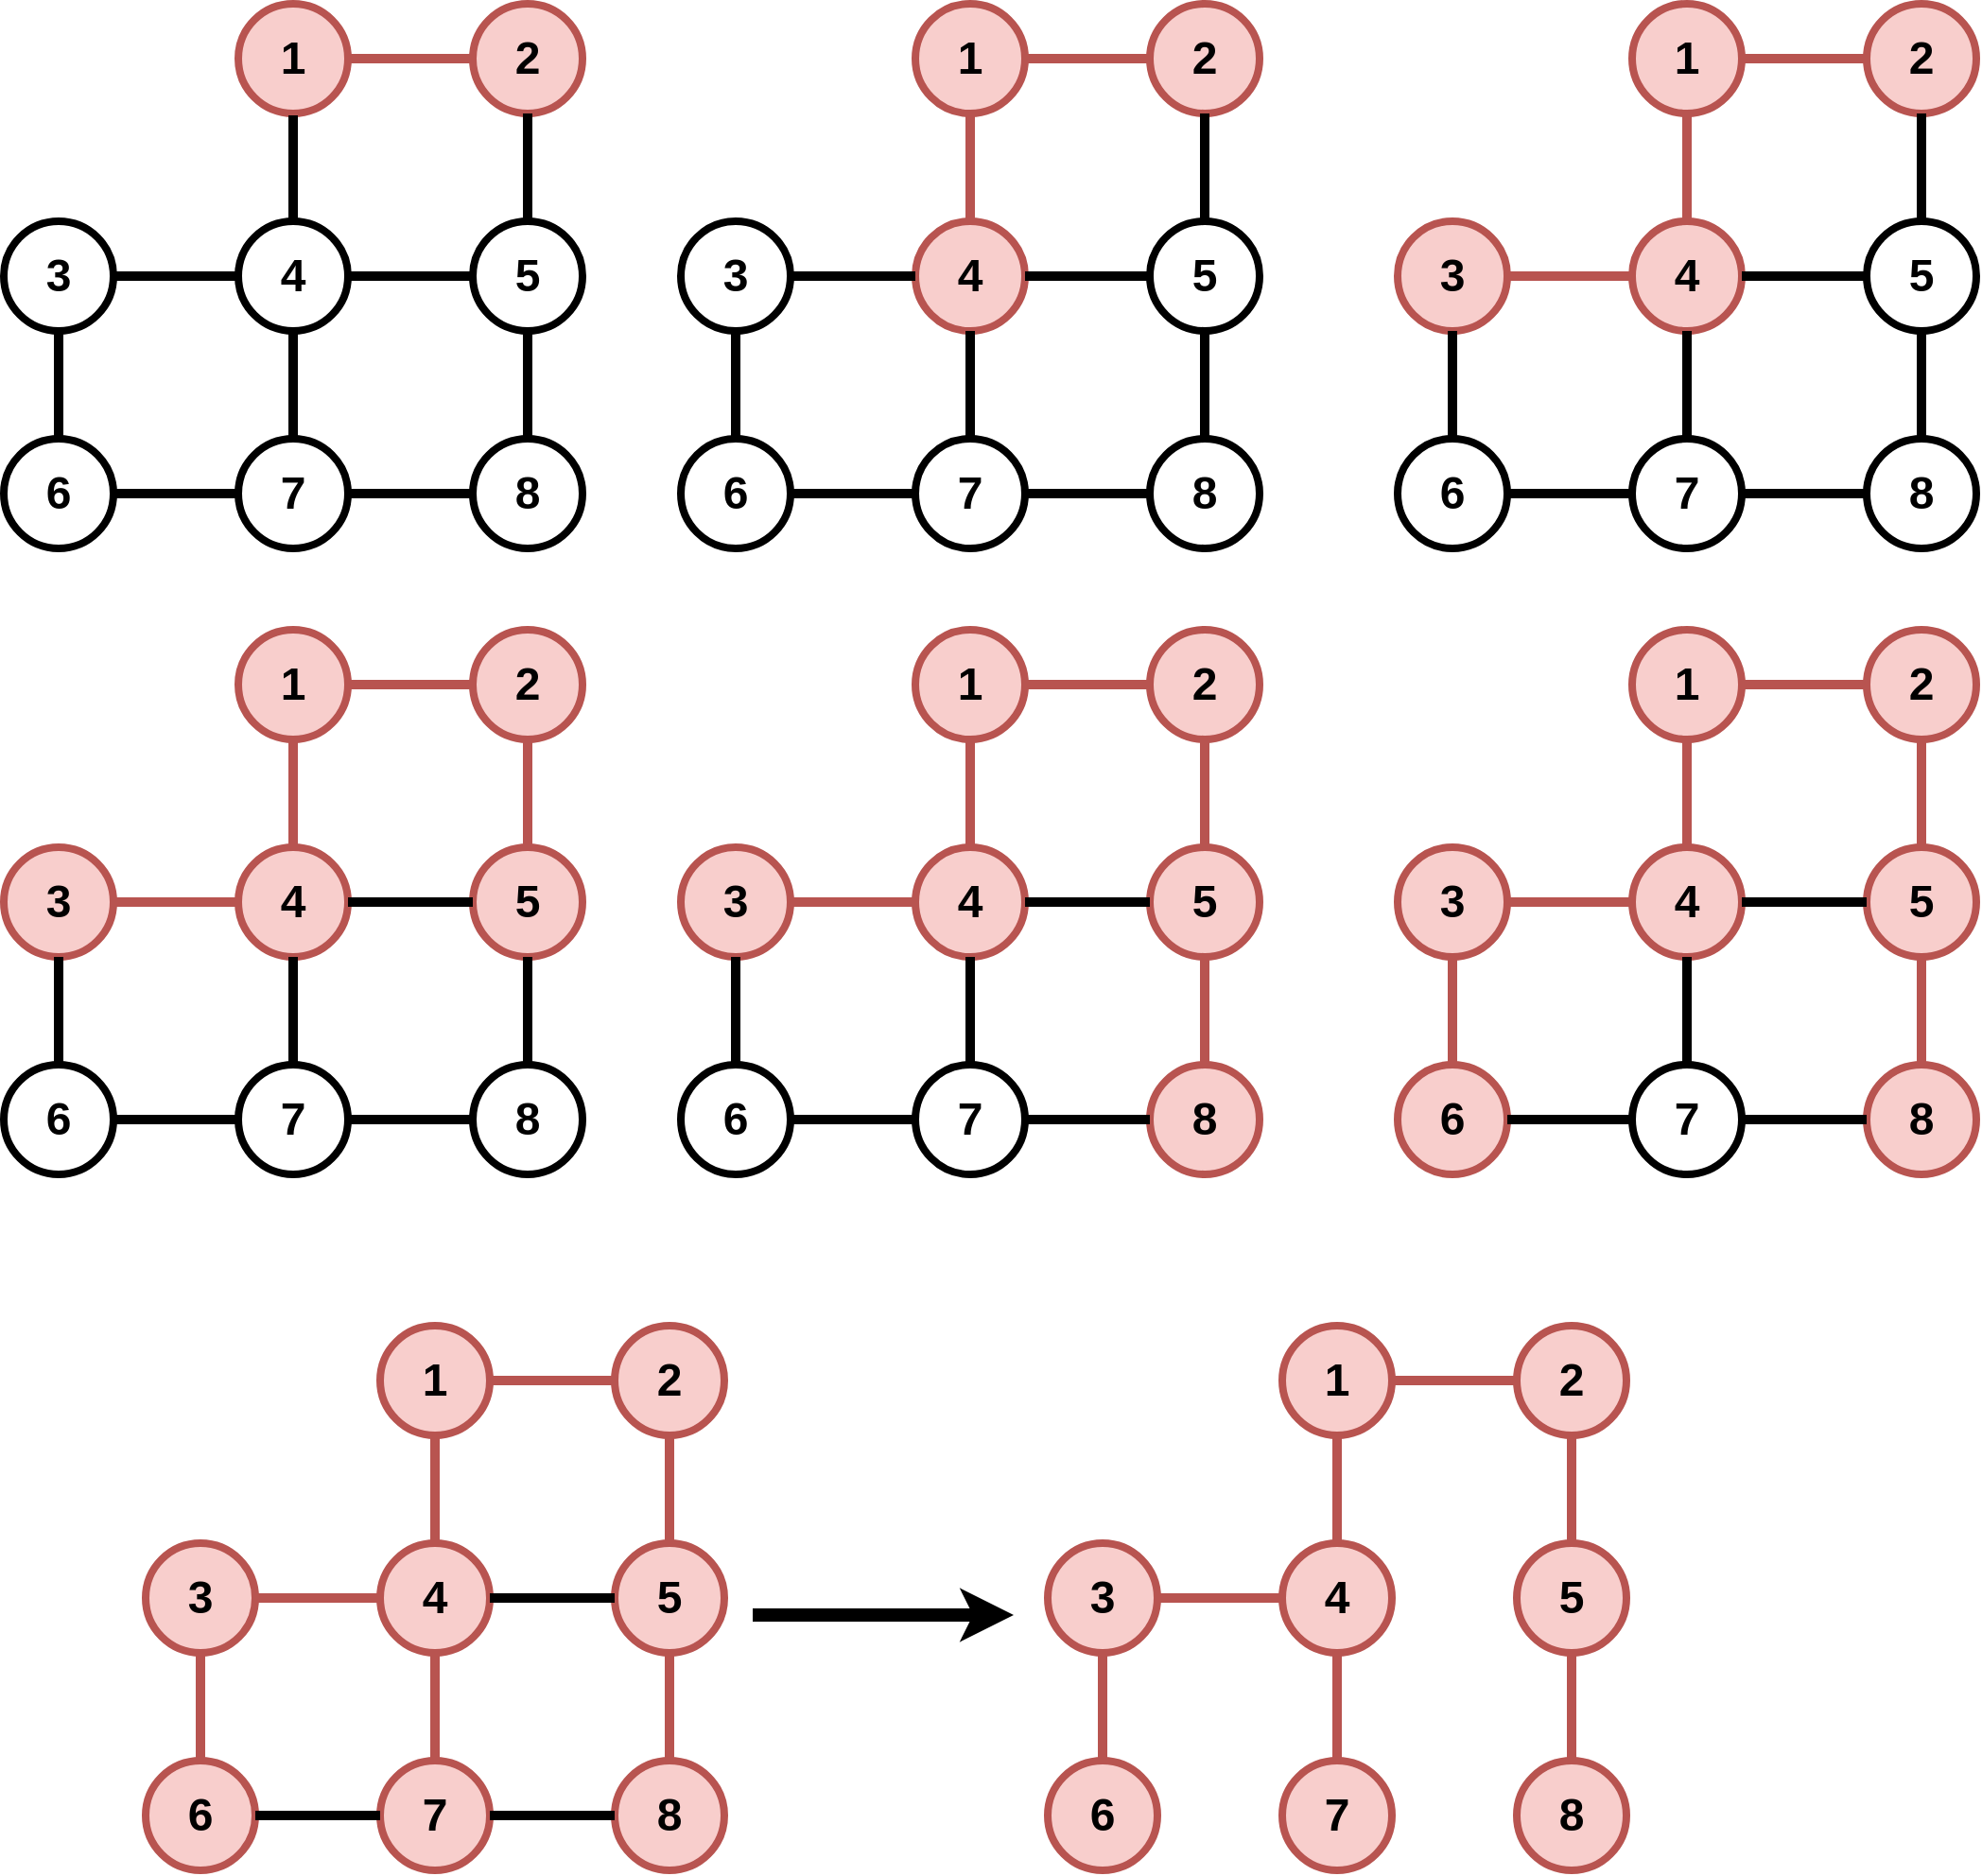 <mxfile version="14.5.3" type="github">
  <diagram id="SDt0p8l2V6yw5y0TENtQ" name="Page-1">
    <mxGraphModel dx="1837" dy="1023" grid="0" gridSize="10" guides="1" tooltips="1" connect="1" arrows="1" fold="1" page="0" pageScale="1" pageWidth="827" pageHeight="1169" math="0" shadow="0">
      <root>
        <mxCell id="0" />
        <mxCell id="1" parent="0" />
        <mxCell id="Is3CKdgfEzN740zztrkw-25" value="&lt;b&gt;&lt;font style=&quot;font-size: 24px&quot;&gt;1&lt;/font&gt;&lt;/b&gt;" style="ellipse;whiteSpace=wrap;html=1;aspect=fixed;strokeWidth=4;perimeterSpacing=1;fillColor=#f8cecc;strokeColor=#b85450;" vertex="1" parent="1">
          <mxGeometry x="338" y="142" width="58" height="58" as="geometry" />
        </mxCell>
        <mxCell id="Is3CKdgfEzN740zztrkw-33" value="&lt;span style=&quot;font-size: 24px&quot;&gt;&lt;b&gt;2&lt;/b&gt;&lt;/span&gt;" style="ellipse;whiteSpace=wrap;html=1;aspect=fixed;strokeWidth=4;fillColor=#f8cecc;strokeColor=#b85450;" vertex="1" parent="1">
          <mxGeometry x="462" y="142" width="58" height="58" as="geometry" />
        </mxCell>
        <mxCell id="Is3CKdgfEzN740zztrkw-34" value="&lt;span style=&quot;font-size: 24px&quot;&gt;&lt;b&gt;4&lt;/b&gt;&lt;/span&gt;" style="ellipse;whiteSpace=wrap;html=1;aspect=fixed;strokeWidth=4;" vertex="1" parent="1">
          <mxGeometry x="338" y="257" width="58" height="58" as="geometry" />
        </mxCell>
        <mxCell id="Is3CKdgfEzN740zztrkw-35" value="&lt;span style=&quot;font-size: 24px&quot;&gt;&lt;b&gt;3&lt;/b&gt;&lt;/span&gt;" style="ellipse;whiteSpace=wrap;html=1;aspect=fixed;strokeWidth=4;" vertex="1" parent="1">
          <mxGeometry x="214" y="257" width="58" height="58" as="geometry" />
        </mxCell>
        <mxCell id="Is3CKdgfEzN740zztrkw-36" value="&lt;span style=&quot;font-size: 24px&quot;&gt;&lt;b&gt;6&lt;/b&gt;&lt;/span&gt;" style="ellipse;whiteSpace=wrap;html=1;aspect=fixed;strokeWidth=4;" vertex="1" parent="1">
          <mxGeometry x="214" y="372" width="58" height="58" as="geometry" />
        </mxCell>
        <mxCell id="Is3CKdgfEzN740zztrkw-37" value="&lt;span style=&quot;font-size: 24px&quot;&gt;&lt;b&gt;5&lt;/b&gt;&lt;/span&gt;" style="ellipse;whiteSpace=wrap;html=1;aspect=fixed;strokeWidth=4;" vertex="1" parent="1">
          <mxGeometry x="462" y="257" width="58" height="58" as="geometry" />
        </mxCell>
        <mxCell id="Is3CKdgfEzN740zztrkw-38" value="&lt;span style=&quot;font-size: 24px&quot;&gt;&lt;b&gt;7&lt;/b&gt;&lt;/span&gt;" style="ellipse;whiteSpace=wrap;html=1;aspect=fixed;strokeWidth=4;" vertex="1" parent="1">
          <mxGeometry x="338" y="372" width="58" height="58" as="geometry" />
        </mxCell>
        <mxCell id="Is3CKdgfEzN740zztrkw-39" value="&lt;span style=&quot;font-size: 24px&quot;&gt;&lt;b&gt;8&lt;/b&gt;&lt;/span&gt;" style="ellipse;whiteSpace=wrap;html=1;aspect=fixed;strokeWidth=4;" vertex="1" parent="1">
          <mxGeometry x="462" y="372" width="58" height="58" as="geometry" />
        </mxCell>
        <mxCell id="Is3CKdgfEzN740zztrkw-40" value="" style="endArrow=none;html=1;entryX=0.5;entryY=1;entryDx=0;entryDy=0;exitX=0.5;exitY=0;exitDx=0;exitDy=0;strokeWidth=5;" edge="1" parent="1" source="Is3CKdgfEzN740zztrkw-37" target="Is3CKdgfEzN740zztrkw-33">
          <mxGeometry width="50" height="50" relative="1" as="geometry">
            <mxPoint x="387" y="297" as="sourcePoint" />
            <mxPoint x="437" y="247" as="targetPoint" />
          </mxGeometry>
        </mxCell>
        <mxCell id="Is3CKdgfEzN740zztrkw-41" value="" style="endArrow=none;html=1;entryX=0.5;entryY=1;entryDx=0;entryDy=0;exitX=0.5;exitY=0;exitDx=0;exitDy=0;strokeWidth=5;" edge="1" parent="1" source="Is3CKdgfEzN740zztrkw-34" target="Is3CKdgfEzN740zztrkw-25">
          <mxGeometry width="50" height="50" relative="1" as="geometry">
            <mxPoint x="501" y="267" as="sourcePoint" />
            <mxPoint x="501" y="210" as="targetPoint" />
          </mxGeometry>
        </mxCell>
        <mxCell id="Is3CKdgfEzN740zztrkw-42" value="" style="endArrow=none;html=1;entryX=1;entryY=0.5;entryDx=0;entryDy=0;exitX=0;exitY=0.5;exitDx=0;exitDy=0;strokeWidth=5;fillColor=#f8cecc;strokeColor=#b85450;" edge="1" parent="1" source="Is3CKdgfEzN740zztrkw-33" target="Is3CKdgfEzN740zztrkw-25">
          <mxGeometry width="50" height="50" relative="1" as="geometry">
            <mxPoint x="511" y="277" as="sourcePoint" />
            <mxPoint x="511" y="220" as="targetPoint" />
          </mxGeometry>
        </mxCell>
        <mxCell id="Is3CKdgfEzN740zztrkw-43" value="" style="endArrow=none;html=1;entryX=1;entryY=0.5;entryDx=0;entryDy=0;strokeWidth=5;exitX=0;exitY=0.5;exitDx=0;exitDy=0;" edge="1" parent="1" source="Is3CKdgfEzN740zztrkw-37" target="Is3CKdgfEzN740zztrkw-34">
          <mxGeometry width="50" height="50" relative="1" as="geometry">
            <mxPoint x="447" y="309" as="sourcePoint" />
            <mxPoint x="521" y="230" as="targetPoint" />
          </mxGeometry>
        </mxCell>
        <mxCell id="Is3CKdgfEzN740zztrkw-44" value="" style="endArrow=none;html=1;entryX=0.5;entryY=0;entryDx=0;entryDy=0;exitX=0.5;exitY=1;exitDx=0;exitDy=0;strokeWidth=5;" edge="1" parent="1" source="Is3CKdgfEzN740zztrkw-37" target="Is3CKdgfEzN740zztrkw-39">
          <mxGeometry width="50" height="50" relative="1" as="geometry">
            <mxPoint x="531" y="297" as="sourcePoint" />
            <mxPoint x="531" y="240" as="targetPoint" />
          </mxGeometry>
        </mxCell>
        <mxCell id="Is3CKdgfEzN740zztrkw-46" value="" style="endArrow=none;html=1;exitX=0;exitY=0.5;exitDx=0;exitDy=0;strokeWidth=5;entryX=1;entryY=0.5;entryDx=0;entryDy=0;" edge="1" parent="1" source="Is3CKdgfEzN740zztrkw-39" target="Is3CKdgfEzN740zztrkw-38">
          <mxGeometry width="50" height="50" relative="1" as="geometry">
            <mxPoint x="501" y="325" as="sourcePoint" />
            <mxPoint x="412" y="429" as="targetPoint" />
          </mxGeometry>
        </mxCell>
        <mxCell id="Is3CKdgfEzN740zztrkw-47" value="" style="endArrow=none;html=1;entryX=0.5;entryY=0;entryDx=0;entryDy=0;exitX=0.5;exitY=1;exitDx=0;exitDy=0;strokeWidth=5;" edge="1" parent="1" source="Is3CKdgfEzN740zztrkw-34" target="Is3CKdgfEzN740zztrkw-38">
          <mxGeometry width="50" height="50" relative="1" as="geometry">
            <mxPoint x="511" y="335" as="sourcePoint" />
            <mxPoint x="511" y="392" as="targetPoint" />
          </mxGeometry>
        </mxCell>
        <mxCell id="Is3CKdgfEzN740zztrkw-48" value="" style="endArrow=none;html=1;entryX=1;entryY=0.5;entryDx=0;entryDy=0;exitX=0;exitY=0.5;exitDx=0;exitDy=0;strokeWidth=5;" edge="1" parent="1" source="Is3CKdgfEzN740zztrkw-38" target="Is3CKdgfEzN740zztrkw-36">
          <mxGeometry width="50" height="50" relative="1" as="geometry">
            <mxPoint x="521" y="345" as="sourcePoint" />
            <mxPoint x="521" y="402" as="targetPoint" />
          </mxGeometry>
        </mxCell>
        <mxCell id="Is3CKdgfEzN740zztrkw-49" value="" style="endArrow=none;html=1;entryX=0;entryY=0.5;entryDx=0;entryDy=0;exitX=1;exitY=0.5;exitDx=0;exitDy=0;strokeWidth=5;" edge="1" parent="1" source="Is3CKdgfEzN740zztrkw-35" target="Is3CKdgfEzN740zztrkw-34">
          <mxGeometry width="50" height="50" relative="1" as="geometry">
            <mxPoint x="531" y="355" as="sourcePoint" />
            <mxPoint x="531" y="412" as="targetPoint" />
          </mxGeometry>
        </mxCell>
        <mxCell id="Is3CKdgfEzN740zztrkw-50" value="" style="endArrow=none;html=1;entryX=0.5;entryY=1;entryDx=0;entryDy=0;exitX=0.5;exitY=0;exitDx=0;exitDy=0;strokeWidth=5;" edge="1" parent="1" source="Is3CKdgfEzN740zztrkw-36" target="Is3CKdgfEzN740zztrkw-35">
          <mxGeometry width="50" height="50" relative="1" as="geometry">
            <mxPoint x="541" y="365" as="sourcePoint" />
            <mxPoint x="541" y="422" as="targetPoint" />
          </mxGeometry>
        </mxCell>
        <mxCell id="Is3CKdgfEzN740zztrkw-52" value="&lt;b&gt;&lt;font style=&quot;font-size: 24px&quot;&gt;1&lt;/font&gt;&lt;/b&gt;" style="ellipse;whiteSpace=wrap;html=1;aspect=fixed;strokeWidth=4;perimeterSpacing=1;fillColor=#f8cecc;strokeColor=#b85450;" vertex="1" parent="1">
          <mxGeometry x="696" y="142" width="58" height="58" as="geometry" />
        </mxCell>
        <mxCell id="Is3CKdgfEzN740zztrkw-53" value="&lt;span style=&quot;font-size: 24px&quot;&gt;&lt;b&gt;2&lt;/b&gt;&lt;/span&gt;" style="ellipse;whiteSpace=wrap;html=1;aspect=fixed;strokeWidth=4;fillColor=#f8cecc;strokeColor=#b85450;" vertex="1" parent="1">
          <mxGeometry x="820" y="142" width="58" height="58" as="geometry" />
        </mxCell>
        <mxCell id="Is3CKdgfEzN740zztrkw-54" value="&lt;span style=&quot;font-size: 24px&quot;&gt;&lt;b&gt;4&lt;/b&gt;&lt;/span&gt;" style="ellipse;whiteSpace=wrap;html=1;aspect=fixed;strokeWidth=4;fillColor=#f8cecc;strokeColor=#b85450;" vertex="1" parent="1">
          <mxGeometry x="696" y="257" width="58" height="58" as="geometry" />
        </mxCell>
        <mxCell id="Is3CKdgfEzN740zztrkw-55" value="&lt;span style=&quot;font-size: 24px&quot;&gt;&lt;b&gt;3&lt;/b&gt;&lt;/span&gt;" style="ellipse;whiteSpace=wrap;html=1;aspect=fixed;strokeWidth=4;" vertex="1" parent="1">
          <mxGeometry x="572" y="257" width="58" height="58" as="geometry" />
        </mxCell>
        <mxCell id="Is3CKdgfEzN740zztrkw-56" value="&lt;span style=&quot;font-size: 24px&quot;&gt;&lt;b&gt;6&lt;/b&gt;&lt;/span&gt;" style="ellipse;whiteSpace=wrap;html=1;aspect=fixed;strokeWidth=4;" vertex="1" parent="1">
          <mxGeometry x="572" y="372" width="58" height="58" as="geometry" />
        </mxCell>
        <mxCell id="Is3CKdgfEzN740zztrkw-57" value="&lt;span style=&quot;font-size: 24px&quot;&gt;&lt;b&gt;5&lt;/b&gt;&lt;/span&gt;" style="ellipse;whiteSpace=wrap;html=1;aspect=fixed;strokeWidth=4;" vertex="1" parent="1">
          <mxGeometry x="820" y="257" width="58" height="58" as="geometry" />
        </mxCell>
        <mxCell id="Is3CKdgfEzN740zztrkw-58" value="&lt;span style=&quot;font-size: 24px&quot;&gt;&lt;b&gt;7&lt;/b&gt;&lt;/span&gt;" style="ellipse;whiteSpace=wrap;html=1;aspect=fixed;strokeWidth=4;" vertex="1" parent="1">
          <mxGeometry x="696" y="372" width="58" height="58" as="geometry" />
        </mxCell>
        <mxCell id="Is3CKdgfEzN740zztrkw-59" value="&lt;span style=&quot;font-size: 24px&quot;&gt;&lt;b&gt;8&lt;/b&gt;&lt;/span&gt;" style="ellipse;whiteSpace=wrap;html=1;aspect=fixed;strokeWidth=4;" vertex="1" parent="1">
          <mxGeometry x="820" y="372" width="58" height="58" as="geometry" />
        </mxCell>
        <mxCell id="Is3CKdgfEzN740zztrkw-60" value="" style="endArrow=none;html=1;entryX=0.5;entryY=1;entryDx=0;entryDy=0;exitX=0.5;exitY=0;exitDx=0;exitDy=0;strokeWidth=5;" edge="1" parent="1" source="Is3CKdgfEzN740zztrkw-57" target="Is3CKdgfEzN740zztrkw-53">
          <mxGeometry width="50" height="50" relative="1" as="geometry">
            <mxPoint x="745" y="297" as="sourcePoint" />
            <mxPoint x="795" y="247" as="targetPoint" />
          </mxGeometry>
        </mxCell>
        <mxCell id="Is3CKdgfEzN740zztrkw-61" value="" style="endArrow=none;html=1;entryX=0.5;entryY=1;entryDx=0;entryDy=0;exitX=0.5;exitY=0;exitDx=0;exitDy=0;strokeWidth=5;fillColor=#f8cecc;strokeColor=#b85450;" edge="1" parent="1" source="Is3CKdgfEzN740zztrkw-54" target="Is3CKdgfEzN740zztrkw-52">
          <mxGeometry width="50" height="50" relative="1" as="geometry">
            <mxPoint x="859" y="267" as="sourcePoint" />
            <mxPoint x="859" y="210" as="targetPoint" />
          </mxGeometry>
        </mxCell>
        <mxCell id="Is3CKdgfEzN740zztrkw-62" value="" style="endArrow=none;html=1;entryX=1;entryY=0.5;entryDx=0;entryDy=0;exitX=0;exitY=0.5;exitDx=0;exitDy=0;strokeWidth=5;fillColor=#f8cecc;strokeColor=#b85450;" edge="1" parent="1" source="Is3CKdgfEzN740zztrkw-53" target="Is3CKdgfEzN740zztrkw-52">
          <mxGeometry width="50" height="50" relative="1" as="geometry">
            <mxPoint x="869" y="277" as="sourcePoint" />
            <mxPoint x="869" y="220" as="targetPoint" />
          </mxGeometry>
        </mxCell>
        <mxCell id="Is3CKdgfEzN740zztrkw-63" value="" style="endArrow=none;html=1;entryX=1;entryY=0.5;entryDx=0;entryDy=0;strokeWidth=5;exitX=0;exitY=0.5;exitDx=0;exitDy=0;" edge="1" parent="1" source="Is3CKdgfEzN740zztrkw-57" target="Is3CKdgfEzN740zztrkw-54">
          <mxGeometry width="50" height="50" relative="1" as="geometry">
            <mxPoint x="805" y="309" as="sourcePoint" />
            <mxPoint x="879" y="230" as="targetPoint" />
          </mxGeometry>
        </mxCell>
        <mxCell id="Is3CKdgfEzN740zztrkw-64" value="" style="endArrow=none;html=1;entryX=0.5;entryY=0;entryDx=0;entryDy=0;exitX=0.5;exitY=1;exitDx=0;exitDy=0;strokeWidth=5;" edge="1" parent="1" source="Is3CKdgfEzN740zztrkw-57" target="Is3CKdgfEzN740zztrkw-59">
          <mxGeometry width="50" height="50" relative="1" as="geometry">
            <mxPoint x="889" y="297" as="sourcePoint" />
            <mxPoint x="889" y="240" as="targetPoint" />
          </mxGeometry>
        </mxCell>
        <mxCell id="Is3CKdgfEzN740zztrkw-65" value="" style="endArrow=none;html=1;exitX=0;exitY=0.5;exitDx=0;exitDy=0;strokeWidth=5;entryX=1;entryY=0.5;entryDx=0;entryDy=0;" edge="1" parent="1" source="Is3CKdgfEzN740zztrkw-59" target="Is3CKdgfEzN740zztrkw-58">
          <mxGeometry width="50" height="50" relative="1" as="geometry">
            <mxPoint x="859" y="325" as="sourcePoint" />
            <mxPoint x="770" y="429" as="targetPoint" />
          </mxGeometry>
        </mxCell>
        <mxCell id="Is3CKdgfEzN740zztrkw-66" value="" style="endArrow=none;html=1;entryX=0.5;entryY=0;entryDx=0;entryDy=0;exitX=0.5;exitY=1;exitDx=0;exitDy=0;strokeWidth=5;" edge="1" parent="1" source="Is3CKdgfEzN740zztrkw-54" target="Is3CKdgfEzN740zztrkw-58">
          <mxGeometry width="50" height="50" relative="1" as="geometry">
            <mxPoint x="869" y="335" as="sourcePoint" />
            <mxPoint x="869" y="392" as="targetPoint" />
          </mxGeometry>
        </mxCell>
        <mxCell id="Is3CKdgfEzN740zztrkw-67" value="" style="endArrow=none;html=1;entryX=1;entryY=0.5;entryDx=0;entryDy=0;exitX=0;exitY=0.5;exitDx=0;exitDy=0;strokeWidth=5;" edge="1" parent="1" source="Is3CKdgfEzN740zztrkw-58" target="Is3CKdgfEzN740zztrkw-56">
          <mxGeometry width="50" height="50" relative="1" as="geometry">
            <mxPoint x="879" y="345" as="sourcePoint" />
            <mxPoint x="879" y="402" as="targetPoint" />
          </mxGeometry>
        </mxCell>
        <mxCell id="Is3CKdgfEzN740zztrkw-68" value="" style="endArrow=none;html=1;entryX=0;entryY=0.5;entryDx=0;entryDy=0;exitX=1;exitY=0.5;exitDx=0;exitDy=0;strokeWidth=5;" edge="1" parent="1" source="Is3CKdgfEzN740zztrkw-55" target="Is3CKdgfEzN740zztrkw-54">
          <mxGeometry width="50" height="50" relative="1" as="geometry">
            <mxPoint x="889" y="355" as="sourcePoint" />
            <mxPoint x="889" y="412" as="targetPoint" />
          </mxGeometry>
        </mxCell>
        <mxCell id="Is3CKdgfEzN740zztrkw-69" value="" style="endArrow=none;html=1;entryX=0.5;entryY=1;entryDx=0;entryDy=0;exitX=0.5;exitY=0;exitDx=0;exitDy=0;strokeWidth=5;" edge="1" parent="1" source="Is3CKdgfEzN740zztrkw-56" target="Is3CKdgfEzN740zztrkw-55">
          <mxGeometry width="50" height="50" relative="1" as="geometry">
            <mxPoint x="899" y="365" as="sourcePoint" />
            <mxPoint x="899" y="422" as="targetPoint" />
          </mxGeometry>
        </mxCell>
        <mxCell id="Is3CKdgfEzN740zztrkw-88" value="&lt;b&gt;&lt;font style=&quot;font-size: 24px&quot;&gt;1&lt;/font&gt;&lt;/b&gt;" style="ellipse;whiteSpace=wrap;html=1;aspect=fixed;strokeWidth=4;perimeterSpacing=1;fillColor=#f8cecc;strokeColor=#b85450;" vertex="1" parent="1">
          <mxGeometry x="1075" y="142" width="58" height="58" as="geometry" />
        </mxCell>
        <mxCell id="Is3CKdgfEzN740zztrkw-89" value="&lt;span style=&quot;font-size: 24px&quot;&gt;&lt;b&gt;2&lt;/b&gt;&lt;/span&gt;" style="ellipse;whiteSpace=wrap;html=1;aspect=fixed;strokeWidth=4;fillColor=#f8cecc;strokeColor=#b85450;" vertex="1" parent="1">
          <mxGeometry x="1199" y="142" width="58" height="58" as="geometry" />
        </mxCell>
        <mxCell id="Is3CKdgfEzN740zztrkw-90" value="&lt;span style=&quot;font-size: 24px&quot;&gt;&lt;b&gt;4&lt;/b&gt;&lt;/span&gt;" style="ellipse;whiteSpace=wrap;html=1;aspect=fixed;strokeWidth=4;fillColor=#f8cecc;strokeColor=#b85450;" vertex="1" parent="1">
          <mxGeometry x="1075" y="257" width="58" height="58" as="geometry" />
        </mxCell>
        <mxCell id="Is3CKdgfEzN740zztrkw-91" value="&lt;span style=&quot;font-size: 24px&quot;&gt;&lt;b&gt;3&lt;/b&gt;&lt;/span&gt;" style="ellipse;whiteSpace=wrap;html=1;aspect=fixed;strokeWidth=4;fillColor=#f8cecc;strokeColor=#b85450;" vertex="1" parent="1">
          <mxGeometry x="951" y="257" width="58" height="58" as="geometry" />
        </mxCell>
        <mxCell id="Is3CKdgfEzN740zztrkw-92" value="&lt;span style=&quot;font-size: 24px&quot;&gt;&lt;b&gt;6&lt;/b&gt;&lt;/span&gt;" style="ellipse;whiteSpace=wrap;html=1;aspect=fixed;strokeWidth=4;" vertex="1" parent="1">
          <mxGeometry x="951" y="372" width="58" height="58" as="geometry" />
        </mxCell>
        <mxCell id="Is3CKdgfEzN740zztrkw-93" value="&lt;span style=&quot;font-size: 24px&quot;&gt;&lt;b&gt;5&lt;/b&gt;&lt;/span&gt;" style="ellipse;whiteSpace=wrap;html=1;aspect=fixed;strokeWidth=4;" vertex="1" parent="1">
          <mxGeometry x="1199" y="257" width="58" height="58" as="geometry" />
        </mxCell>
        <mxCell id="Is3CKdgfEzN740zztrkw-94" value="&lt;span style=&quot;font-size: 24px&quot;&gt;&lt;b&gt;7&lt;/b&gt;&lt;/span&gt;" style="ellipse;whiteSpace=wrap;html=1;aspect=fixed;strokeWidth=4;" vertex="1" parent="1">
          <mxGeometry x="1075" y="372" width="58" height="58" as="geometry" />
        </mxCell>
        <mxCell id="Is3CKdgfEzN740zztrkw-95" value="&lt;span style=&quot;font-size: 24px&quot;&gt;&lt;b&gt;8&lt;/b&gt;&lt;/span&gt;" style="ellipse;whiteSpace=wrap;html=1;aspect=fixed;strokeWidth=4;" vertex="1" parent="1">
          <mxGeometry x="1199" y="372" width="58" height="58" as="geometry" />
        </mxCell>
        <mxCell id="Is3CKdgfEzN740zztrkw-96" value="" style="endArrow=none;html=1;entryX=0.5;entryY=1;entryDx=0;entryDy=0;exitX=0.5;exitY=0;exitDx=0;exitDy=0;strokeWidth=5;" edge="1" parent="1" source="Is3CKdgfEzN740zztrkw-93" target="Is3CKdgfEzN740zztrkw-89">
          <mxGeometry width="50" height="50" relative="1" as="geometry">
            <mxPoint x="1124" y="297" as="sourcePoint" />
            <mxPoint x="1174" y="247" as="targetPoint" />
          </mxGeometry>
        </mxCell>
        <mxCell id="Is3CKdgfEzN740zztrkw-97" value="" style="endArrow=none;html=1;entryX=0.5;entryY=1;entryDx=0;entryDy=0;exitX=0.5;exitY=0;exitDx=0;exitDy=0;strokeWidth=5;fillColor=#f8cecc;strokeColor=#b85450;" edge="1" parent="1" source="Is3CKdgfEzN740zztrkw-90" target="Is3CKdgfEzN740zztrkw-88">
          <mxGeometry width="50" height="50" relative="1" as="geometry">
            <mxPoint x="1238" y="267" as="sourcePoint" />
            <mxPoint x="1238" y="210" as="targetPoint" />
          </mxGeometry>
        </mxCell>
        <mxCell id="Is3CKdgfEzN740zztrkw-98" value="" style="endArrow=none;html=1;entryX=1;entryY=0.5;entryDx=0;entryDy=0;exitX=0;exitY=0.5;exitDx=0;exitDy=0;strokeWidth=5;fillColor=#f8cecc;strokeColor=#b85450;" edge="1" parent="1" source="Is3CKdgfEzN740zztrkw-89" target="Is3CKdgfEzN740zztrkw-88">
          <mxGeometry width="50" height="50" relative="1" as="geometry">
            <mxPoint x="1248" y="277" as="sourcePoint" />
            <mxPoint x="1248" y="220" as="targetPoint" />
          </mxGeometry>
        </mxCell>
        <mxCell id="Is3CKdgfEzN740zztrkw-99" value="" style="endArrow=none;html=1;entryX=1;entryY=0.5;entryDx=0;entryDy=0;strokeWidth=5;exitX=0;exitY=0.5;exitDx=0;exitDy=0;" edge="1" parent="1" source="Is3CKdgfEzN740zztrkw-93" target="Is3CKdgfEzN740zztrkw-90">
          <mxGeometry width="50" height="50" relative="1" as="geometry">
            <mxPoint x="1184" y="309" as="sourcePoint" />
            <mxPoint x="1258" y="230" as="targetPoint" />
          </mxGeometry>
        </mxCell>
        <mxCell id="Is3CKdgfEzN740zztrkw-100" value="" style="endArrow=none;html=1;entryX=0.5;entryY=0;entryDx=0;entryDy=0;exitX=0.5;exitY=1;exitDx=0;exitDy=0;strokeWidth=5;" edge="1" parent="1" source="Is3CKdgfEzN740zztrkw-93" target="Is3CKdgfEzN740zztrkw-95">
          <mxGeometry width="50" height="50" relative="1" as="geometry">
            <mxPoint x="1268" y="297" as="sourcePoint" />
            <mxPoint x="1268" y="240" as="targetPoint" />
          </mxGeometry>
        </mxCell>
        <mxCell id="Is3CKdgfEzN740zztrkw-101" value="" style="endArrow=none;html=1;exitX=0;exitY=0.5;exitDx=0;exitDy=0;strokeWidth=5;entryX=1;entryY=0.5;entryDx=0;entryDy=0;" edge="1" parent="1" source="Is3CKdgfEzN740zztrkw-95" target="Is3CKdgfEzN740zztrkw-94">
          <mxGeometry width="50" height="50" relative="1" as="geometry">
            <mxPoint x="1238" y="325" as="sourcePoint" />
            <mxPoint x="1149" y="429" as="targetPoint" />
          </mxGeometry>
        </mxCell>
        <mxCell id="Is3CKdgfEzN740zztrkw-102" value="" style="endArrow=none;html=1;entryX=0.5;entryY=0;entryDx=0;entryDy=0;exitX=0.5;exitY=1;exitDx=0;exitDy=0;strokeWidth=5;" edge="1" parent="1" source="Is3CKdgfEzN740zztrkw-90" target="Is3CKdgfEzN740zztrkw-94">
          <mxGeometry width="50" height="50" relative="1" as="geometry">
            <mxPoint x="1248" y="335" as="sourcePoint" />
            <mxPoint x="1248" y="392" as="targetPoint" />
          </mxGeometry>
        </mxCell>
        <mxCell id="Is3CKdgfEzN740zztrkw-103" value="" style="endArrow=none;html=1;entryX=1;entryY=0.5;entryDx=0;entryDy=0;exitX=0;exitY=0.5;exitDx=0;exitDy=0;strokeWidth=5;" edge="1" parent="1" source="Is3CKdgfEzN740zztrkw-94" target="Is3CKdgfEzN740zztrkw-92">
          <mxGeometry width="50" height="50" relative="1" as="geometry">
            <mxPoint x="1258" y="345" as="sourcePoint" />
            <mxPoint x="1258" y="402" as="targetPoint" />
          </mxGeometry>
        </mxCell>
        <mxCell id="Is3CKdgfEzN740zztrkw-104" value="" style="endArrow=none;html=1;entryX=0;entryY=0.5;entryDx=0;entryDy=0;exitX=1;exitY=0.5;exitDx=0;exitDy=0;strokeWidth=5;fillColor=#f8cecc;strokeColor=#b85450;" edge="1" parent="1" source="Is3CKdgfEzN740zztrkw-91" target="Is3CKdgfEzN740zztrkw-90">
          <mxGeometry width="50" height="50" relative="1" as="geometry">
            <mxPoint x="1268" y="355" as="sourcePoint" />
            <mxPoint x="1268" y="412" as="targetPoint" />
          </mxGeometry>
        </mxCell>
        <mxCell id="Is3CKdgfEzN740zztrkw-105" value="" style="endArrow=none;html=1;entryX=0.5;entryY=1;entryDx=0;entryDy=0;exitX=0.5;exitY=0;exitDx=0;exitDy=0;strokeWidth=5;" edge="1" parent="1" source="Is3CKdgfEzN740zztrkw-92" target="Is3CKdgfEzN740zztrkw-91">
          <mxGeometry width="50" height="50" relative="1" as="geometry">
            <mxPoint x="1278" y="365" as="sourcePoint" />
            <mxPoint x="1278" y="422" as="targetPoint" />
          </mxGeometry>
        </mxCell>
        <mxCell id="Is3CKdgfEzN740zztrkw-106" value="&lt;b&gt;&lt;font style=&quot;font-size: 24px&quot;&gt;1&lt;/font&gt;&lt;/b&gt;" style="ellipse;whiteSpace=wrap;html=1;aspect=fixed;strokeWidth=4;perimeterSpacing=1;fillColor=#f8cecc;strokeColor=#b85450;" vertex="1" parent="1">
          <mxGeometry x="338" y="473" width="58" height="58" as="geometry" />
        </mxCell>
        <mxCell id="Is3CKdgfEzN740zztrkw-107" value="&lt;span style=&quot;font-size: 24px&quot;&gt;&lt;b&gt;2&lt;/b&gt;&lt;/span&gt;" style="ellipse;whiteSpace=wrap;html=1;aspect=fixed;strokeWidth=4;fillColor=#f8cecc;strokeColor=#b85450;" vertex="1" parent="1">
          <mxGeometry x="462" y="473" width="58" height="58" as="geometry" />
        </mxCell>
        <mxCell id="Is3CKdgfEzN740zztrkw-108" value="&lt;span style=&quot;font-size: 24px&quot;&gt;&lt;b&gt;4&lt;/b&gt;&lt;/span&gt;" style="ellipse;whiteSpace=wrap;html=1;aspect=fixed;strokeWidth=4;fillColor=#f8cecc;strokeColor=#b85450;" vertex="1" parent="1">
          <mxGeometry x="338" y="588" width="58" height="58" as="geometry" />
        </mxCell>
        <mxCell id="Is3CKdgfEzN740zztrkw-109" value="&lt;span style=&quot;font-size: 24px&quot;&gt;&lt;b&gt;3&lt;/b&gt;&lt;/span&gt;" style="ellipse;whiteSpace=wrap;html=1;aspect=fixed;strokeWidth=4;fillColor=#f8cecc;strokeColor=#b85450;" vertex="1" parent="1">
          <mxGeometry x="214" y="588" width="58" height="58" as="geometry" />
        </mxCell>
        <mxCell id="Is3CKdgfEzN740zztrkw-110" value="&lt;span style=&quot;font-size: 24px&quot;&gt;&lt;b&gt;6&lt;/b&gt;&lt;/span&gt;" style="ellipse;whiteSpace=wrap;html=1;aspect=fixed;strokeWidth=4;" vertex="1" parent="1">
          <mxGeometry x="214" y="703" width="58" height="58" as="geometry" />
        </mxCell>
        <mxCell id="Is3CKdgfEzN740zztrkw-111" value="&lt;span style=&quot;font-size: 24px&quot;&gt;&lt;b&gt;5&lt;/b&gt;&lt;/span&gt;" style="ellipse;whiteSpace=wrap;html=1;aspect=fixed;strokeWidth=4;fillColor=#f8cecc;strokeColor=#b85450;" vertex="1" parent="1">
          <mxGeometry x="462" y="588" width="58" height="58" as="geometry" />
        </mxCell>
        <mxCell id="Is3CKdgfEzN740zztrkw-112" value="&lt;span style=&quot;font-size: 24px&quot;&gt;&lt;b&gt;7&lt;/b&gt;&lt;/span&gt;" style="ellipse;whiteSpace=wrap;html=1;aspect=fixed;strokeWidth=4;" vertex="1" parent="1">
          <mxGeometry x="338" y="703" width="58" height="58" as="geometry" />
        </mxCell>
        <mxCell id="Is3CKdgfEzN740zztrkw-113" value="&lt;span style=&quot;font-size: 24px&quot;&gt;&lt;b&gt;8&lt;/b&gt;&lt;/span&gt;" style="ellipse;whiteSpace=wrap;html=1;aspect=fixed;strokeWidth=4;" vertex="1" parent="1">
          <mxGeometry x="462" y="703" width="58" height="58" as="geometry" />
        </mxCell>
        <mxCell id="Is3CKdgfEzN740zztrkw-114" value="" style="endArrow=none;html=1;entryX=0.5;entryY=1;entryDx=0;entryDy=0;exitX=0.5;exitY=0;exitDx=0;exitDy=0;strokeWidth=5;fillColor=#f8cecc;strokeColor=#b85450;" edge="1" parent="1" source="Is3CKdgfEzN740zztrkw-111" target="Is3CKdgfEzN740zztrkw-107">
          <mxGeometry width="50" height="50" relative="1" as="geometry">
            <mxPoint x="387" y="628" as="sourcePoint" />
            <mxPoint x="437" y="578" as="targetPoint" />
          </mxGeometry>
        </mxCell>
        <mxCell id="Is3CKdgfEzN740zztrkw-115" value="" style="endArrow=none;html=1;entryX=0.5;entryY=1;entryDx=0;entryDy=0;exitX=0.5;exitY=0;exitDx=0;exitDy=0;strokeWidth=5;fillColor=#f8cecc;strokeColor=#b85450;" edge="1" parent="1" source="Is3CKdgfEzN740zztrkw-108" target="Is3CKdgfEzN740zztrkw-106">
          <mxGeometry width="50" height="50" relative="1" as="geometry">
            <mxPoint x="501" y="598" as="sourcePoint" />
            <mxPoint x="501" y="541" as="targetPoint" />
          </mxGeometry>
        </mxCell>
        <mxCell id="Is3CKdgfEzN740zztrkw-116" value="" style="endArrow=none;html=1;entryX=1;entryY=0.5;entryDx=0;entryDy=0;exitX=0;exitY=0.5;exitDx=0;exitDy=0;strokeWidth=5;fillColor=#f8cecc;strokeColor=#b85450;" edge="1" parent="1" source="Is3CKdgfEzN740zztrkw-107" target="Is3CKdgfEzN740zztrkw-106">
          <mxGeometry width="50" height="50" relative="1" as="geometry">
            <mxPoint x="511" y="608" as="sourcePoint" />
            <mxPoint x="511" y="551" as="targetPoint" />
          </mxGeometry>
        </mxCell>
        <mxCell id="Is3CKdgfEzN740zztrkw-117" value="" style="endArrow=none;html=1;entryX=1;entryY=0.5;entryDx=0;entryDy=0;strokeWidth=5;exitX=0;exitY=0.5;exitDx=0;exitDy=0;" edge="1" parent="1" source="Is3CKdgfEzN740zztrkw-111" target="Is3CKdgfEzN740zztrkw-108">
          <mxGeometry width="50" height="50" relative="1" as="geometry">
            <mxPoint x="447" y="640" as="sourcePoint" />
            <mxPoint x="521" y="561" as="targetPoint" />
          </mxGeometry>
        </mxCell>
        <mxCell id="Is3CKdgfEzN740zztrkw-118" value="" style="endArrow=none;html=1;entryX=0.5;entryY=0;entryDx=0;entryDy=0;exitX=0.5;exitY=1;exitDx=0;exitDy=0;strokeWidth=5;" edge="1" parent="1" source="Is3CKdgfEzN740zztrkw-111" target="Is3CKdgfEzN740zztrkw-113">
          <mxGeometry width="50" height="50" relative="1" as="geometry">
            <mxPoint x="531" y="628" as="sourcePoint" />
            <mxPoint x="531" y="571" as="targetPoint" />
          </mxGeometry>
        </mxCell>
        <mxCell id="Is3CKdgfEzN740zztrkw-119" value="" style="endArrow=none;html=1;exitX=0;exitY=0.5;exitDx=0;exitDy=0;strokeWidth=5;entryX=1;entryY=0.5;entryDx=0;entryDy=0;" edge="1" parent="1" source="Is3CKdgfEzN740zztrkw-113" target="Is3CKdgfEzN740zztrkw-112">
          <mxGeometry width="50" height="50" relative="1" as="geometry">
            <mxPoint x="501" y="656" as="sourcePoint" />
            <mxPoint x="412" y="760" as="targetPoint" />
          </mxGeometry>
        </mxCell>
        <mxCell id="Is3CKdgfEzN740zztrkw-120" value="" style="endArrow=none;html=1;entryX=0.5;entryY=0;entryDx=0;entryDy=0;exitX=0.5;exitY=1;exitDx=0;exitDy=0;strokeWidth=5;" edge="1" parent="1" source="Is3CKdgfEzN740zztrkw-108" target="Is3CKdgfEzN740zztrkw-112">
          <mxGeometry width="50" height="50" relative="1" as="geometry">
            <mxPoint x="511" y="666" as="sourcePoint" />
            <mxPoint x="511" y="723" as="targetPoint" />
          </mxGeometry>
        </mxCell>
        <mxCell id="Is3CKdgfEzN740zztrkw-121" value="" style="endArrow=none;html=1;entryX=1;entryY=0.5;entryDx=0;entryDy=0;exitX=0;exitY=0.5;exitDx=0;exitDy=0;strokeWidth=5;" edge="1" parent="1" source="Is3CKdgfEzN740zztrkw-112" target="Is3CKdgfEzN740zztrkw-110">
          <mxGeometry width="50" height="50" relative="1" as="geometry">
            <mxPoint x="521" y="676" as="sourcePoint" />
            <mxPoint x="521" y="733" as="targetPoint" />
          </mxGeometry>
        </mxCell>
        <mxCell id="Is3CKdgfEzN740zztrkw-122" value="" style="endArrow=none;html=1;entryX=0;entryY=0.5;entryDx=0;entryDy=0;exitX=1;exitY=0.5;exitDx=0;exitDy=0;strokeWidth=5;fillColor=#f8cecc;strokeColor=#b85450;" edge="1" parent="1" source="Is3CKdgfEzN740zztrkw-109" target="Is3CKdgfEzN740zztrkw-108">
          <mxGeometry width="50" height="50" relative="1" as="geometry">
            <mxPoint x="531" y="686" as="sourcePoint" />
            <mxPoint x="531" y="743" as="targetPoint" />
          </mxGeometry>
        </mxCell>
        <mxCell id="Is3CKdgfEzN740zztrkw-123" value="" style="endArrow=none;html=1;entryX=0.5;entryY=1;entryDx=0;entryDy=0;exitX=0.5;exitY=0;exitDx=0;exitDy=0;strokeWidth=5;" edge="1" parent="1" source="Is3CKdgfEzN740zztrkw-110" target="Is3CKdgfEzN740zztrkw-109">
          <mxGeometry width="50" height="50" relative="1" as="geometry">
            <mxPoint x="541" y="696" as="sourcePoint" />
            <mxPoint x="541" y="753" as="targetPoint" />
          </mxGeometry>
        </mxCell>
        <mxCell id="Is3CKdgfEzN740zztrkw-124" value="&lt;b&gt;&lt;font style=&quot;font-size: 24px&quot;&gt;1&lt;/font&gt;&lt;/b&gt;" style="ellipse;whiteSpace=wrap;html=1;aspect=fixed;strokeWidth=4;perimeterSpacing=1;fillColor=#f8cecc;strokeColor=#b85450;" vertex="1" parent="1">
          <mxGeometry x="696" y="473" width="58" height="58" as="geometry" />
        </mxCell>
        <mxCell id="Is3CKdgfEzN740zztrkw-125" value="&lt;span style=&quot;font-size: 24px&quot;&gt;&lt;b&gt;2&lt;/b&gt;&lt;/span&gt;" style="ellipse;whiteSpace=wrap;html=1;aspect=fixed;strokeWidth=4;fillColor=#f8cecc;strokeColor=#b85450;" vertex="1" parent="1">
          <mxGeometry x="820" y="473" width="58" height="58" as="geometry" />
        </mxCell>
        <mxCell id="Is3CKdgfEzN740zztrkw-126" value="&lt;span style=&quot;font-size: 24px&quot;&gt;&lt;b&gt;4&lt;/b&gt;&lt;/span&gt;" style="ellipse;whiteSpace=wrap;html=1;aspect=fixed;strokeWidth=4;fillColor=#f8cecc;strokeColor=#b85450;" vertex="1" parent="1">
          <mxGeometry x="696" y="588" width="58" height="58" as="geometry" />
        </mxCell>
        <mxCell id="Is3CKdgfEzN740zztrkw-127" value="&lt;span style=&quot;font-size: 24px&quot;&gt;&lt;b&gt;3&lt;/b&gt;&lt;/span&gt;" style="ellipse;whiteSpace=wrap;html=1;aspect=fixed;strokeWidth=4;fillColor=#f8cecc;strokeColor=#b85450;" vertex="1" parent="1">
          <mxGeometry x="572" y="588" width="58" height="58" as="geometry" />
        </mxCell>
        <mxCell id="Is3CKdgfEzN740zztrkw-128" value="&lt;span style=&quot;font-size: 24px&quot;&gt;&lt;b&gt;6&lt;/b&gt;&lt;/span&gt;" style="ellipse;whiteSpace=wrap;html=1;aspect=fixed;strokeWidth=4;" vertex="1" parent="1">
          <mxGeometry x="572" y="703" width="58" height="58" as="geometry" />
        </mxCell>
        <mxCell id="Is3CKdgfEzN740zztrkw-129" value="&lt;span style=&quot;font-size: 24px&quot;&gt;&lt;b&gt;5&lt;/b&gt;&lt;/span&gt;" style="ellipse;whiteSpace=wrap;html=1;aspect=fixed;strokeWidth=4;fillColor=#f8cecc;strokeColor=#b85450;" vertex="1" parent="1">
          <mxGeometry x="820" y="588" width="58" height="58" as="geometry" />
        </mxCell>
        <mxCell id="Is3CKdgfEzN740zztrkw-130" value="&lt;span style=&quot;font-size: 24px&quot;&gt;&lt;b&gt;7&lt;/b&gt;&lt;/span&gt;" style="ellipse;whiteSpace=wrap;html=1;aspect=fixed;strokeWidth=4;" vertex="1" parent="1">
          <mxGeometry x="696" y="703" width="58" height="58" as="geometry" />
        </mxCell>
        <mxCell id="Is3CKdgfEzN740zztrkw-131" value="&lt;span style=&quot;font-size: 24px&quot;&gt;&lt;b&gt;8&lt;/b&gt;&lt;/span&gt;" style="ellipse;whiteSpace=wrap;html=1;aspect=fixed;strokeWidth=4;fillColor=#f8cecc;strokeColor=#b85450;" vertex="1" parent="1">
          <mxGeometry x="820" y="703" width="58" height="58" as="geometry" />
        </mxCell>
        <mxCell id="Is3CKdgfEzN740zztrkw-132" value="" style="endArrow=none;html=1;entryX=0.5;entryY=1;entryDx=0;entryDy=0;exitX=0.5;exitY=0;exitDx=0;exitDy=0;strokeWidth=5;fillColor=#f8cecc;strokeColor=#b85450;" edge="1" parent="1" source="Is3CKdgfEzN740zztrkw-129" target="Is3CKdgfEzN740zztrkw-125">
          <mxGeometry width="50" height="50" relative="1" as="geometry">
            <mxPoint x="745" y="628" as="sourcePoint" />
            <mxPoint x="795" y="578" as="targetPoint" />
          </mxGeometry>
        </mxCell>
        <mxCell id="Is3CKdgfEzN740zztrkw-133" value="" style="endArrow=none;html=1;entryX=0.5;entryY=1;entryDx=0;entryDy=0;exitX=0.5;exitY=0;exitDx=0;exitDy=0;strokeWidth=5;fillColor=#f8cecc;strokeColor=#b85450;" edge="1" parent="1" source="Is3CKdgfEzN740zztrkw-126" target="Is3CKdgfEzN740zztrkw-124">
          <mxGeometry width="50" height="50" relative="1" as="geometry">
            <mxPoint x="859" y="598" as="sourcePoint" />
            <mxPoint x="859" y="541" as="targetPoint" />
          </mxGeometry>
        </mxCell>
        <mxCell id="Is3CKdgfEzN740zztrkw-134" value="" style="endArrow=none;html=1;entryX=1;entryY=0.5;entryDx=0;entryDy=0;exitX=0;exitY=0.5;exitDx=0;exitDy=0;strokeWidth=5;fillColor=#f8cecc;strokeColor=#b85450;" edge="1" parent="1" source="Is3CKdgfEzN740zztrkw-125" target="Is3CKdgfEzN740zztrkw-124">
          <mxGeometry width="50" height="50" relative="1" as="geometry">
            <mxPoint x="869" y="608" as="sourcePoint" />
            <mxPoint x="869" y="551" as="targetPoint" />
          </mxGeometry>
        </mxCell>
        <mxCell id="Is3CKdgfEzN740zztrkw-135" value="" style="endArrow=none;html=1;entryX=1;entryY=0.5;entryDx=0;entryDy=0;strokeWidth=5;exitX=0;exitY=0.5;exitDx=0;exitDy=0;" edge="1" parent="1" source="Is3CKdgfEzN740zztrkw-129" target="Is3CKdgfEzN740zztrkw-126">
          <mxGeometry width="50" height="50" relative="1" as="geometry">
            <mxPoint x="805" y="640" as="sourcePoint" />
            <mxPoint x="879" y="561" as="targetPoint" />
          </mxGeometry>
        </mxCell>
        <mxCell id="Is3CKdgfEzN740zztrkw-136" value="" style="endArrow=none;html=1;entryX=0.5;entryY=0;entryDx=0;entryDy=0;exitX=0.5;exitY=1;exitDx=0;exitDy=0;strokeWidth=5;fillColor=#f8cecc;strokeColor=#b85450;" edge="1" parent="1" source="Is3CKdgfEzN740zztrkw-129" target="Is3CKdgfEzN740zztrkw-131">
          <mxGeometry width="50" height="50" relative="1" as="geometry">
            <mxPoint x="889" y="628" as="sourcePoint" />
            <mxPoint x="889" y="571" as="targetPoint" />
          </mxGeometry>
        </mxCell>
        <mxCell id="Is3CKdgfEzN740zztrkw-137" value="" style="endArrow=none;html=1;exitX=0;exitY=0.5;exitDx=0;exitDy=0;strokeWidth=5;entryX=1;entryY=0.5;entryDx=0;entryDy=0;" edge="1" parent="1" source="Is3CKdgfEzN740zztrkw-131" target="Is3CKdgfEzN740zztrkw-130">
          <mxGeometry width="50" height="50" relative="1" as="geometry">
            <mxPoint x="859" y="656" as="sourcePoint" />
            <mxPoint x="770" y="760" as="targetPoint" />
          </mxGeometry>
        </mxCell>
        <mxCell id="Is3CKdgfEzN740zztrkw-138" value="" style="endArrow=none;html=1;entryX=0.5;entryY=0;entryDx=0;entryDy=0;exitX=0.5;exitY=1;exitDx=0;exitDy=0;strokeWidth=5;" edge="1" parent="1" source="Is3CKdgfEzN740zztrkw-126" target="Is3CKdgfEzN740zztrkw-130">
          <mxGeometry width="50" height="50" relative="1" as="geometry">
            <mxPoint x="869" y="666" as="sourcePoint" />
            <mxPoint x="869" y="723" as="targetPoint" />
          </mxGeometry>
        </mxCell>
        <mxCell id="Is3CKdgfEzN740zztrkw-139" value="" style="endArrow=none;html=1;entryX=1;entryY=0.5;entryDx=0;entryDy=0;exitX=0;exitY=0.5;exitDx=0;exitDy=0;strokeWidth=5;" edge="1" parent="1" source="Is3CKdgfEzN740zztrkw-130" target="Is3CKdgfEzN740zztrkw-128">
          <mxGeometry width="50" height="50" relative="1" as="geometry">
            <mxPoint x="879" y="676" as="sourcePoint" />
            <mxPoint x="879" y="733" as="targetPoint" />
          </mxGeometry>
        </mxCell>
        <mxCell id="Is3CKdgfEzN740zztrkw-140" value="" style="endArrow=none;html=1;entryX=0;entryY=0.5;entryDx=0;entryDy=0;exitX=1;exitY=0.5;exitDx=0;exitDy=0;strokeWidth=5;fillColor=#f8cecc;strokeColor=#b85450;" edge="1" parent="1" source="Is3CKdgfEzN740zztrkw-127" target="Is3CKdgfEzN740zztrkw-126">
          <mxGeometry width="50" height="50" relative="1" as="geometry">
            <mxPoint x="889" y="686" as="sourcePoint" />
            <mxPoint x="889" y="743" as="targetPoint" />
          </mxGeometry>
        </mxCell>
        <mxCell id="Is3CKdgfEzN740zztrkw-141" value="" style="endArrow=none;html=1;entryX=0.5;entryY=1;entryDx=0;entryDy=0;exitX=0.5;exitY=0;exitDx=0;exitDy=0;strokeWidth=5;" edge="1" parent="1" source="Is3CKdgfEzN740zztrkw-128" target="Is3CKdgfEzN740zztrkw-127">
          <mxGeometry width="50" height="50" relative="1" as="geometry">
            <mxPoint x="899" y="696" as="sourcePoint" />
            <mxPoint x="899" y="753" as="targetPoint" />
          </mxGeometry>
        </mxCell>
        <mxCell id="Is3CKdgfEzN740zztrkw-142" value="&lt;b&gt;&lt;font style=&quot;font-size: 24px&quot;&gt;1&lt;/font&gt;&lt;/b&gt;" style="ellipse;whiteSpace=wrap;html=1;aspect=fixed;strokeWidth=4;perimeterSpacing=1;fillColor=#f8cecc;strokeColor=#b85450;" vertex="1" parent="1">
          <mxGeometry x="1075" y="473" width="58" height="58" as="geometry" />
        </mxCell>
        <mxCell id="Is3CKdgfEzN740zztrkw-143" value="&lt;span style=&quot;font-size: 24px&quot;&gt;&lt;b&gt;2&lt;/b&gt;&lt;/span&gt;" style="ellipse;whiteSpace=wrap;html=1;aspect=fixed;strokeWidth=4;fillColor=#f8cecc;strokeColor=#b85450;" vertex="1" parent="1">
          <mxGeometry x="1199" y="473" width="58" height="58" as="geometry" />
        </mxCell>
        <mxCell id="Is3CKdgfEzN740zztrkw-144" value="&lt;span style=&quot;font-size: 24px&quot;&gt;&lt;b&gt;4&lt;/b&gt;&lt;/span&gt;" style="ellipse;whiteSpace=wrap;html=1;aspect=fixed;strokeWidth=4;fillColor=#f8cecc;strokeColor=#b85450;" vertex="1" parent="1">
          <mxGeometry x="1075" y="588" width="58" height="58" as="geometry" />
        </mxCell>
        <mxCell id="Is3CKdgfEzN740zztrkw-145" value="&lt;span style=&quot;font-size: 24px&quot;&gt;&lt;b&gt;3&lt;/b&gt;&lt;/span&gt;" style="ellipse;whiteSpace=wrap;html=1;aspect=fixed;strokeWidth=4;fillColor=#f8cecc;strokeColor=#b85450;" vertex="1" parent="1">
          <mxGeometry x="951" y="588" width="58" height="58" as="geometry" />
        </mxCell>
        <mxCell id="Is3CKdgfEzN740zztrkw-146" value="&lt;span style=&quot;font-size: 24px&quot;&gt;&lt;b&gt;6&lt;/b&gt;&lt;/span&gt;" style="ellipse;whiteSpace=wrap;html=1;aspect=fixed;strokeWidth=4;fillColor=#f8cecc;strokeColor=#b85450;" vertex="1" parent="1">
          <mxGeometry x="951" y="703" width="58" height="58" as="geometry" />
        </mxCell>
        <mxCell id="Is3CKdgfEzN740zztrkw-147" value="&lt;span style=&quot;font-size: 24px&quot;&gt;&lt;b&gt;5&lt;/b&gt;&lt;/span&gt;" style="ellipse;whiteSpace=wrap;html=1;aspect=fixed;strokeWidth=4;fillColor=#f8cecc;strokeColor=#b85450;" vertex="1" parent="1">
          <mxGeometry x="1199" y="588" width="58" height="58" as="geometry" />
        </mxCell>
        <mxCell id="Is3CKdgfEzN740zztrkw-148" value="&lt;span style=&quot;font-size: 24px&quot;&gt;&lt;b&gt;7&lt;/b&gt;&lt;/span&gt;" style="ellipse;whiteSpace=wrap;html=1;aspect=fixed;strokeWidth=4;" vertex="1" parent="1">
          <mxGeometry x="1075" y="703" width="58" height="58" as="geometry" />
        </mxCell>
        <mxCell id="Is3CKdgfEzN740zztrkw-149" value="&lt;span style=&quot;font-size: 24px&quot;&gt;&lt;b&gt;8&lt;/b&gt;&lt;/span&gt;" style="ellipse;whiteSpace=wrap;html=1;aspect=fixed;strokeWidth=4;fillColor=#f8cecc;strokeColor=#b85450;" vertex="1" parent="1">
          <mxGeometry x="1199" y="703" width="58" height="58" as="geometry" />
        </mxCell>
        <mxCell id="Is3CKdgfEzN740zztrkw-150" value="" style="endArrow=none;html=1;entryX=0.5;entryY=1;entryDx=0;entryDy=0;exitX=0.5;exitY=0;exitDx=0;exitDy=0;strokeWidth=5;fillColor=#f8cecc;strokeColor=#b85450;" edge="1" parent="1" source="Is3CKdgfEzN740zztrkw-147" target="Is3CKdgfEzN740zztrkw-143">
          <mxGeometry width="50" height="50" relative="1" as="geometry">
            <mxPoint x="1124" y="628" as="sourcePoint" />
            <mxPoint x="1174" y="578" as="targetPoint" />
          </mxGeometry>
        </mxCell>
        <mxCell id="Is3CKdgfEzN740zztrkw-151" value="" style="endArrow=none;html=1;entryX=0.5;entryY=1;entryDx=0;entryDy=0;exitX=0.5;exitY=0;exitDx=0;exitDy=0;strokeWidth=5;fillColor=#f8cecc;strokeColor=#b85450;" edge="1" parent="1" source="Is3CKdgfEzN740zztrkw-144" target="Is3CKdgfEzN740zztrkw-142">
          <mxGeometry width="50" height="50" relative="1" as="geometry">
            <mxPoint x="1238" y="598" as="sourcePoint" />
            <mxPoint x="1238" y="541" as="targetPoint" />
          </mxGeometry>
        </mxCell>
        <mxCell id="Is3CKdgfEzN740zztrkw-152" value="" style="endArrow=none;html=1;entryX=1;entryY=0.5;entryDx=0;entryDy=0;exitX=0;exitY=0.5;exitDx=0;exitDy=0;strokeWidth=5;fillColor=#f8cecc;strokeColor=#b85450;" edge="1" parent="1" source="Is3CKdgfEzN740zztrkw-143" target="Is3CKdgfEzN740zztrkw-142">
          <mxGeometry width="50" height="50" relative="1" as="geometry">
            <mxPoint x="1248" y="608" as="sourcePoint" />
            <mxPoint x="1248" y="551" as="targetPoint" />
          </mxGeometry>
        </mxCell>
        <mxCell id="Is3CKdgfEzN740zztrkw-153" value="" style="endArrow=none;html=1;entryX=1;entryY=0.5;entryDx=0;entryDy=0;strokeWidth=5;exitX=0;exitY=0.5;exitDx=0;exitDy=0;" edge="1" parent="1" source="Is3CKdgfEzN740zztrkw-147" target="Is3CKdgfEzN740zztrkw-144">
          <mxGeometry width="50" height="50" relative="1" as="geometry">
            <mxPoint x="1184" y="640" as="sourcePoint" />
            <mxPoint x="1258" y="561" as="targetPoint" />
          </mxGeometry>
        </mxCell>
        <mxCell id="Is3CKdgfEzN740zztrkw-154" value="" style="endArrow=none;html=1;entryX=0.5;entryY=0;entryDx=0;entryDy=0;exitX=0.5;exitY=1;exitDx=0;exitDy=0;strokeWidth=5;fillColor=#f8cecc;strokeColor=#b85450;" edge="1" parent="1" source="Is3CKdgfEzN740zztrkw-147" target="Is3CKdgfEzN740zztrkw-149">
          <mxGeometry width="50" height="50" relative="1" as="geometry">
            <mxPoint x="1268" y="628" as="sourcePoint" />
            <mxPoint x="1268" y="571" as="targetPoint" />
          </mxGeometry>
        </mxCell>
        <mxCell id="Is3CKdgfEzN740zztrkw-155" value="" style="endArrow=none;html=1;exitX=0;exitY=0.5;exitDx=0;exitDy=0;strokeWidth=5;entryX=1;entryY=0.5;entryDx=0;entryDy=0;" edge="1" parent="1" source="Is3CKdgfEzN740zztrkw-149" target="Is3CKdgfEzN740zztrkw-148">
          <mxGeometry width="50" height="50" relative="1" as="geometry">
            <mxPoint x="1238" y="656" as="sourcePoint" />
            <mxPoint x="1149" y="760" as="targetPoint" />
          </mxGeometry>
        </mxCell>
        <mxCell id="Is3CKdgfEzN740zztrkw-156" value="" style="endArrow=none;html=1;entryX=0.5;entryY=0;entryDx=0;entryDy=0;exitX=0.5;exitY=1;exitDx=0;exitDy=0;strokeWidth=5;" edge="1" parent="1" source="Is3CKdgfEzN740zztrkw-144" target="Is3CKdgfEzN740zztrkw-148">
          <mxGeometry width="50" height="50" relative="1" as="geometry">
            <mxPoint x="1248" y="666" as="sourcePoint" />
            <mxPoint x="1248" y="723" as="targetPoint" />
          </mxGeometry>
        </mxCell>
        <mxCell id="Is3CKdgfEzN740zztrkw-157" value="" style="endArrow=none;html=1;entryX=1;entryY=0.5;entryDx=0;entryDy=0;exitX=0;exitY=0.5;exitDx=0;exitDy=0;strokeWidth=5;" edge="1" parent="1" source="Is3CKdgfEzN740zztrkw-148" target="Is3CKdgfEzN740zztrkw-146">
          <mxGeometry width="50" height="50" relative="1" as="geometry">
            <mxPoint x="1258" y="676" as="sourcePoint" />
            <mxPoint x="1258" y="733" as="targetPoint" />
          </mxGeometry>
        </mxCell>
        <mxCell id="Is3CKdgfEzN740zztrkw-158" value="" style="endArrow=none;html=1;entryX=0;entryY=0.5;entryDx=0;entryDy=0;exitX=1;exitY=0.5;exitDx=0;exitDy=0;strokeWidth=5;fillColor=#f8cecc;strokeColor=#b85450;" edge="1" parent="1" source="Is3CKdgfEzN740zztrkw-145" target="Is3CKdgfEzN740zztrkw-144">
          <mxGeometry width="50" height="50" relative="1" as="geometry">
            <mxPoint x="1268" y="686" as="sourcePoint" />
            <mxPoint x="1268" y="743" as="targetPoint" />
          </mxGeometry>
        </mxCell>
        <mxCell id="Is3CKdgfEzN740zztrkw-159" value="" style="endArrow=none;html=1;entryX=0.5;entryY=1;entryDx=0;entryDy=0;exitX=0.5;exitY=0;exitDx=0;exitDy=0;strokeWidth=5;fillColor=#f8cecc;strokeColor=#b85450;" edge="1" parent="1" source="Is3CKdgfEzN740zztrkw-146" target="Is3CKdgfEzN740zztrkw-145">
          <mxGeometry width="50" height="50" relative="1" as="geometry">
            <mxPoint x="1278" y="696" as="sourcePoint" />
            <mxPoint x="1278" y="753" as="targetPoint" />
          </mxGeometry>
        </mxCell>
        <mxCell id="Is3CKdgfEzN740zztrkw-160" value="&lt;b&gt;&lt;font style=&quot;font-size: 24px&quot;&gt;1&lt;/font&gt;&lt;/b&gt;" style="ellipse;whiteSpace=wrap;html=1;aspect=fixed;strokeWidth=4;perimeterSpacing=1;fillColor=#f8cecc;strokeColor=#b85450;" vertex="1" parent="1">
          <mxGeometry x="413" y="841" width="58" height="58" as="geometry" />
        </mxCell>
        <mxCell id="Is3CKdgfEzN740zztrkw-161" value="&lt;span style=&quot;font-size: 24px&quot;&gt;&lt;b&gt;2&lt;/b&gt;&lt;/span&gt;" style="ellipse;whiteSpace=wrap;html=1;aspect=fixed;strokeWidth=4;fillColor=#f8cecc;strokeColor=#b85450;" vertex="1" parent="1">
          <mxGeometry x="537" y="841" width="58" height="58" as="geometry" />
        </mxCell>
        <mxCell id="Is3CKdgfEzN740zztrkw-162" value="&lt;span style=&quot;font-size: 24px&quot;&gt;&lt;b&gt;4&lt;/b&gt;&lt;/span&gt;" style="ellipse;whiteSpace=wrap;html=1;aspect=fixed;strokeWidth=4;fillColor=#f8cecc;strokeColor=#b85450;" vertex="1" parent="1">
          <mxGeometry x="413" y="956" width="58" height="58" as="geometry" />
        </mxCell>
        <mxCell id="Is3CKdgfEzN740zztrkw-163" value="&lt;span style=&quot;font-size: 24px&quot;&gt;&lt;b&gt;3&lt;/b&gt;&lt;/span&gt;" style="ellipse;whiteSpace=wrap;html=1;aspect=fixed;strokeWidth=4;fillColor=#f8cecc;strokeColor=#b85450;" vertex="1" parent="1">
          <mxGeometry x="289" y="956" width="58" height="58" as="geometry" />
        </mxCell>
        <mxCell id="Is3CKdgfEzN740zztrkw-164" value="&lt;span style=&quot;font-size: 24px&quot;&gt;&lt;b&gt;6&lt;/b&gt;&lt;/span&gt;" style="ellipse;whiteSpace=wrap;html=1;aspect=fixed;strokeWidth=4;fillColor=#f8cecc;strokeColor=#b85450;" vertex="1" parent="1">
          <mxGeometry x="289" y="1071" width="58" height="58" as="geometry" />
        </mxCell>
        <mxCell id="Is3CKdgfEzN740zztrkw-165" value="&lt;span style=&quot;font-size: 24px&quot;&gt;&lt;b&gt;5&lt;/b&gt;&lt;/span&gt;" style="ellipse;whiteSpace=wrap;html=1;aspect=fixed;strokeWidth=4;fillColor=#f8cecc;strokeColor=#b85450;" vertex="1" parent="1">
          <mxGeometry x="537" y="956" width="58" height="58" as="geometry" />
        </mxCell>
        <mxCell id="Is3CKdgfEzN740zztrkw-166" value="&lt;span style=&quot;font-size: 24px&quot;&gt;&lt;b&gt;7&lt;/b&gt;&lt;/span&gt;" style="ellipse;whiteSpace=wrap;html=1;aspect=fixed;strokeWidth=4;fillColor=#f8cecc;strokeColor=#b85450;" vertex="1" parent="1">
          <mxGeometry x="413" y="1071" width="58" height="58" as="geometry" />
        </mxCell>
        <mxCell id="Is3CKdgfEzN740zztrkw-167" value="&lt;span style=&quot;font-size: 24px&quot;&gt;&lt;b&gt;8&lt;/b&gt;&lt;/span&gt;" style="ellipse;whiteSpace=wrap;html=1;aspect=fixed;strokeWidth=4;fillColor=#f8cecc;strokeColor=#b85450;" vertex="1" parent="1">
          <mxGeometry x="537" y="1071" width="58" height="58" as="geometry" />
        </mxCell>
        <mxCell id="Is3CKdgfEzN740zztrkw-168" value="" style="endArrow=none;html=1;entryX=0.5;entryY=1;entryDx=0;entryDy=0;exitX=0.5;exitY=0;exitDx=0;exitDy=0;strokeWidth=5;fillColor=#f8cecc;strokeColor=#b85450;" edge="1" parent="1" source="Is3CKdgfEzN740zztrkw-165" target="Is3CKdgfEzN740zztrkw-161">
          <mxGeometry width="50" height="50" relative="1" as="geometry">
            <mxPoint x="462" y="996" as="sourcePoint" />
            <mxPoint x="512" y="946" as="targetPoint" />
          </mxGeometry>
        </mxCell>
        <mxCell id="Is3CKdgfEzN740zztrkw-169" value="" style="endArrow=none;html=1;entryX=0.5;entryY=1;entryDx=0;entryDy=0;exitX=0.5;exitY=0;exitDx=0;exitDy=0;strokeWidth=5;fillColor=#f8cecc;strokeColor=#b85450;" edge="1" parent="1" source="Is3CKdgfEzN740zztrkw-162" target="Is3CKdgfEzN740zztrkw-160">
          <mxGeometry width="50" height="50" relative="1" as="geometry">
            <mxPoint x="576" y="966" as="sourcePoint" />
            <mxPoint x="576" y="909" as="targetPoint" />
          </mxGeometry>
        </mxCell>
        <mxCell id="Is3CKdgfEzN740zztrkw-170" value="" style="endArrow=none;html=1;entryX=1;entryY=0.5;entryDx=0;entryDy=0;exitX=0;exitY=0.5;exitDx=0;exitDy=0;strokeWidth=5;fillColor=#f8cecc;strokeColor=#b85450;" edge="1" parent="1" source="Is3CKdgfEzN740zztrkw-161" target="Is3CKdgfEzN740zztrkw-160">
          <mxGeometry width="50" height="50" relative="1" as="geometry">
            <mxPoint x="586" y="976" as="sourcePoint" />
            <mxPoint x="586" y="919" as="targetPoint" />
          </mxGeometry>
        </mxCell>
        <mxCell id="Is3CKdgfEzN740zztrkw-171" value="" style="endArrow=none;html=1;entryX=1;entryY=0.5;entryDx=0;entryDy=0;strokeWidth=5;exitX=0;exitY=0.5;exitDx=0;exitDy=0;" edge="1" parent="1" source="Is3CKdgfEzN740zztrkw-165" target="Is3CKdgfEzN740zztrkw-162">
          <mxGeometry width="50" height="50" relative="1" as="geometry">
            <mxPoint x="522" y="1008" as="sourcePoint" />
            <mxPoint x="596" y="929" as="targetPoint" />
          </mxGeometry>
        </mxCell>
        <mxCell id="Is3CKdgfEzN740zztrkw-172" value="" style="endArrow=none;html=1;entryX=0.5;entryY=0;entryDx=0;entryDy=0;exitX=0.5;exitY=1;exitDx=0;exitDy=0;strokeWidth=5;fillColor=#f8cecc;strokeColor=#b85450;" edge="1" parent="1" source="Is3CKdgfEzN740zztrkw-165" target="Is3CKdgfEzN740zztrkw-167">
          <mxGeometry width="50" height="50" relative="1" as="geometry">
            <mxPoint x="606" y="996" as="sourcePoint" />
            <mxPoint x="606" y="939" as="targetPoint" />
          </mxGeometry>
        </mxCell>
        <mxCell id="Is3CKdgfEzN740zztrkw-173" value="" style="endArrow=none;html=1;exitX=0;exitY=0.5;exitDx=0;exitDy=0;strokeWidth=5;entryX=1;entryY=0.5;entryDx=0;entryDy=0;" edge="1" parent="1" source="Is3CKdgfEzN740zztrkw-167" target="Is3CKdgfEzN740zztrkw-166">
          <mxGeometry width="50" height="50" relative="1" as="geometry">
            <mxPoint x="576" y="1024" as="sourcePoint" />
            <mxPoint x="487" y="1128" as="targetPoint" />
          </mxGeometry>
        </mxCell>
        <mxCell id="Is3CKdgfEzN740zztrkw-174" value="" style="endArrow=none;html=1;entryX=0.5;entryY=0;entryDx=0;entryDy=0;exitX=0.5;exitY=1;exitDx=0;exitDy=0;strokeWidth=5;fillColor=#f8cecc;strokeColor=#b85450;" edge="1" parent="1" source="Is3CKdgfEzN740zztrkw-162" target="Is3CKdgfEzN740zztrkw-166">
          <mxGeometry width="50" height="50" relative="1" as="geometry">
            <mxPoint x="586" y="1034" as="sourcePoint" />
            <mxPoint x="586" y="1091" as="targetPoint" />
          </mxGeometry>
        </mxCell>
        <mxCell id="Is3CKdgfEzN740zztrkw-175" value="" style="endArrow=none;html=1;entryX=1;entryY=0.5;entryDx=0;entryDy=0;exitX=0;exitY=0.5;exitDx=0;exitDy=0;strokeWidth=5;" edge="1" parent="1" source="Is3CKdgfEzN740zztrkw-166" target="Is3CKdgfEzN740zztrkw-164">
          <mxGeometry width="50" height="50" relative="1" as="geometry">
            <mxPoint x="596" y="1044" as="sourcePoint" />
            <mxPoint x="596" y="1101" as="targetPoint" />
          </mxGeometry>
        </mxCell>
        <mxCell id="Is3CKdgfEzN740zztrkw-176" value="" style="endArrow=none;html=1;entryX=0;entryY=0.5;entryDx=0;entryDy=0;exitX=1;exitY=0.5;exitDx=0;exitDy=0;strokeWidth=5;fillColor=#f8cecc;strokeColor=#b85450;" edge="1" parent="1" source="Is3CKdgfEzN740zztrkw-163" target="Is3CKdgfEzN740zztrkw-162">
          <mxGeometry width="50" height="50" relative="1" as="geometry">
            <mxPoint x="606" y="1054" as="sourcePoint" />
            <mxPoint x="606" y="1111" as="targetPoint" />
          </mxGeometry>
        </mxCell>
        <mxCell id="Is3CKdgfEzN740zztrkw-177" value="" style="endArrow=none;html=1;entryX=0.5;entryY=1;entryDx=0;entryDy=0;exitX=0.5;exitY=0;exitDx=0;exitDy=0;strokeWidth=5;fillColor=#f8cecc;strokeColor=#b85450;" edge="1" parent="1" source="Is3CKdgfEzN740zztrkw-164" target="Is3CKdgfEzN740zztrkw-163">
          <mxGeometry width="50" height="50" relative="1" as="geometry">
            <mxPoint x="616" y="1064" as="sourcePoint" />
            <mxPoint x="616" y="1121" as="targetPoint" />
          </mxGeometry>
        </mxCell>
        <mxCell id="Is3CKdgfEzN740zztrkw-178" value="&lt;b&gt;&lt;font style=&quot;font-size: 24px&quot;&gt;1&lt;/font&gt;&lt;/b&gt;" style="ellipse;whiteSpace=wrap;html=1;aspect=fixed;strokeWidth=4;perimeterSpacing=1;fillColor=#f8cecc;strokeColor=#b85450;" vertex="1" parent="1">
          <mxGeometry x="890" y="841" width="58" height="58" as="geometry" />
        </mxCell>
        <mxCell id="Is3CKdgfEzN740zztrkw-179" value="&lt;span style=&quot;font-size: 24px&quot;&gt;&lt;b&gt;2&lt;/b&gt;&lt;/span&gt;" style="ellipse;whiteSpace=wrap;html=1;aspect=fixed;strokeWidth=4;fillColor=#f8cecc;strokeColor=#b85450;" vertex="1" parent="1">
          <mxGeometry x="1014" y="841" width="58" height="58" as="geometry" />
        </mxCell>
        <mxCell id="Is3CKdgfEzN740zztrkw-180" value="&lt;span style=&quot;font-size: 24px&quot;&gt;&lt;b&gt;4&lt;/b&gt;&lt;/span&gt;" style="ellipse;whiteSpace=wrap;html=1;aspect=fixed;strokeWidth=4;fillColor=#f8cecc;strokeColor=#b85450;" vertex="1" parent="1">
          <mxGeometry x="890" y="956" width="58" height="58" as="geometry" />
        </mxCell>
        <mxCell id="Is3CKdgfEzN740zztrkw-181" value="&lt;span style=&quot;font-size: 24px&quot;&gt;&lt;b&gt;3&lt;/b&gt;&lt;/span&gt;" style="ellipse;whiteSpace=wrap;html=1;aspect=fixed;strokeWidth=4;fillColor=#f8cecc;strokeColor=#b85450;" vertex="1" parent="1">
          <mxGeometry x="766" y="956" width="58" height="58" as="geometry" />
        </mxCell>
        <mxCell id="Is3CKdgfEzN740zztrkw-182" value="&lt;span style=&quot;font-size: 24px&quot;&gt;&lt;b&gt;6&lt;/b&gt;&lt;/span&gt;" style="ellipse;whiteSpace=wrap;html=1;aspect=fixed;strokeWidth=4;fillColor=#f8cecc;strokeColor=#b85450;" vertex="1" parent="1">
          <mxGeometry x="766" y="1071" width="58" height="58" as="geometry" />
        </mxCell>
        <mxCell id="Is3CKdgfEzN740zztrkw-183" value="&lt;span style=&quot;font-size: 24px&quot;&gt;&lt;b&gt;5&lt;/b&gt;&lt;/span&gt;" style="ellipse;whiteSpace=wrap;html=1;aspect=fixed;strokeWidth=4;fillColor=#f8cecc;strokeColor=#b85450;" vertex="1" parent="1">
          <mxGeometry x="1014" y="956" width="58" height="58" as="geometry" />
        </mxCell>
        <mxCell id="Is3CKdgfEzN740zztrkw-184" value="&lt;span style=&quot;font-size: 24px&quot;&gt;&lt;b&gt;7&lt;/b&gt;&lt;/span&gt;" style="ellipse;whiteSpace=wrap;html=1;aspect=fixed;strokeWidth=4;fillColor=#f8cecc;strokeColor=#b85450;" vertex="1" parent="1">
          <mxGeometry x="890" y="1071" width="58" height="58" as="geometry" />
        </mxCell>
        <mxCell id="Is3CKdgfEzN740zztrkw-185" value="&lt;span style=&quot;font-size: 24px&quot;&gt;&lt;b&gt;8&lt;/b&gt;&lt;/span&gt;" style="ellipse;whiteSpace=wrap;html=1;aspect=fixed;strokeWidth=4;fillColor=#f8cecc;strokeColor=#b85450;" vertex="1" parent="1">
          <mxGeometry x="1014" y="1071" width="58" height="58" as="geometry" />
        </mxCell>
        <mxCell id="Is3CKdgfEzN740zztrkw-186" value="" style="endArrow=none;html=1;entryX=0.5;entryY=1;entryDx=0;entryDy=0;exitX=0.5;exitY=0;exitDx=0;exitDy=0;strokeWidth=5;fillColor=#f8cecc;strokeColor=#b85450;" edge="1" parent="1" source="Is3CKdgfEzN740zztrkw-183" target="Is3CKdgfEzN740zztrkw-179">
          <mxGeometry width="50" height="50" relative="1" as="geometry">
            <mxPoint x="939" y="996" as="sourcePoint" />
            <mxPoint x="989" y="946" as="targetPoint" />
          </mxGeometry>
        </mxCell>
        <mxCell id="Is3CKdgfEzN740zztrkw-187" value="" style="endArrow=none;html=1;entryX=0.5;entryY=1;entryDx=0;entryDy=0;exitX=0.5;exitY=0;exitDx=0;exitDy=0;strokeWidth=5;fillColor=#f8cecc;strokeColor=#b85450;" edge="1" parent="1" source="Is3CKdgfEzN740zztrkw-180" target="Is3CKdgfEzN740zztrkw-178">
          <mxGeometry width="50" height="50" relative="1" as="geometry">
            <mxPoint x="1053" y="966" as="sourcePoint" />
            <mxPoint x="1053" y="909" as="targetPoint" />
          </mxGeometry>
        </mxCell>
        <mxCell id="Is3CKdgfEzN740zztrkw-188" value="" style="endArrow=none;html=1;entryX=1;entryY=0.5;entryDx=0;entryDy=0;exitX=0;exitY=0.5;exitDx=0;exitDy=0;strokeWidth=5;fillColor=#f8cecc;strokeColor=#b85450;" edge="1" parent="1" source="Is3CKdgfEzN740zztrkw-179" target="Is3CKdgfEzN740zztrkw-178">
          <mxGeometry width="50" height="50" relative="1" as="geometry">
            <mxPoint x="1063" y="976" as="sourcePoint" />
            <mxPoint x="1063" y="919" as="targetPoint" />
          </mxGeometry>
        </mxCell>
        <mxCell id="Is3CKdgfEzN740zztrkw-190" value="" style="endArrow=none;html=1;entryX=0.5;entryY=0;entryDx=0;entryDy=0;exitX=0.5;exitY=1;exitDx=0;exitDy=0;strokeWidth=5;fillColor=#f8cecc;strokeColor=#b85450;" edge="1" parent="1" source="Is3CKdgfEzN740zztrkw-183" target="Is3CKdgfEzN740zztrkw-185">
          <mxGeometry width="50" height="50" relative="1" as="geometry">
            <mxPoint x="1083" y="996" as="sourcePoint" />
            <mxPoint x="1083" y="939" as="targetPoint" />
          </mxGeometry>
        </mxCell>
        <mxCell id="Is3CKdgfEzN740zztrkw-192" value="" style="endArrow=none;html=1;entryX=0.5;entryY=0;entryDx=0;entryDy=0;exitX=0.5;exitY=1;exitDx=0;exitDy=0;strokeWidth=5;fillColor=#f8cecc;strokeColor=#b85450;" edge="1" parent="1" source="Is3CKdgfEzN740zztrkw-180" target="Is3CKdgfEzN740zztrkw-184">
          <mxGeometry width="50" height="50" relative="1" as="geometry">
            <mxPoint x="1063" y="1034" as="sourcePoint" />
            <mxPoint x="1063" y="1091" as="targetPoint" />
          </mxGeometry>
        </mxCell>
        <mxCell id="Is3CKdgfEzN740zztrkw-194" value="" style="endArrow=none;html=1;entryX=0;entryY=0.5;entryDx=0;entryDy=0;exitX=1;exitY=0.5;exitDx=0;exitDy=0;strokeWidth=5;fillColor=#f8cecc;strokeColor=#b85450;" edge="1" parent="1" source="Is3CKdgfEzN740zztrkw-181" target="Is3CKdgfEzN740zztrkw-180">
          <mxGeometry width="50" height="50" relative="1" as="geometry">
            <mxPoint x="1083" y="1054" as="sourcePoint" />
            <mxPoint x="1083" y="1111" as="targetPoint" />
          </mxGeometry>
        </mxCell>
        <mxCell id="Is3CKdgfEzN740zztrkw-195" value="" style="endArrow=none;html=1;entryX=0.5;entryY=1;entryDx=0;entryDy=0;exitX=0.5;exitY=0;exitDx=0;exitDy=0;strokeWidth=5;fillColor=#f8cecc;strokeColor=#b85450;" edge="1" parent="1" source="Is3CKdgfEzN740zztrkw-182" target="Is3CKdgfEzN740zztrkw-181">
          <mxGeometry width="50" height="50" relative="1" as="geometry">
            <mxPoint x="1093" y="1064" as="sourcePoint" />
            <mxPoint x="1093" y="1121" as="targetPoint" />
          </mxGeometry>
        </mxCell>
        <mxCell id="Is3CKdgfEzN740zztrkw-196" value="" style="endArrow=classic;html=1;strokeWidth=7;" edge="1" parent="1">
          <mxGeometry width="50" height="50" relative="1" as="geometry">
            <mxPoint x="610" y="994" as="sourcePoint" />
            <mxPoint x="748" y="994" as="targetPoint" />
          </mxGeometry>
        </mxCell>
      </root>
    </mxGraphModel>
  </diagram>
</mxfile>
